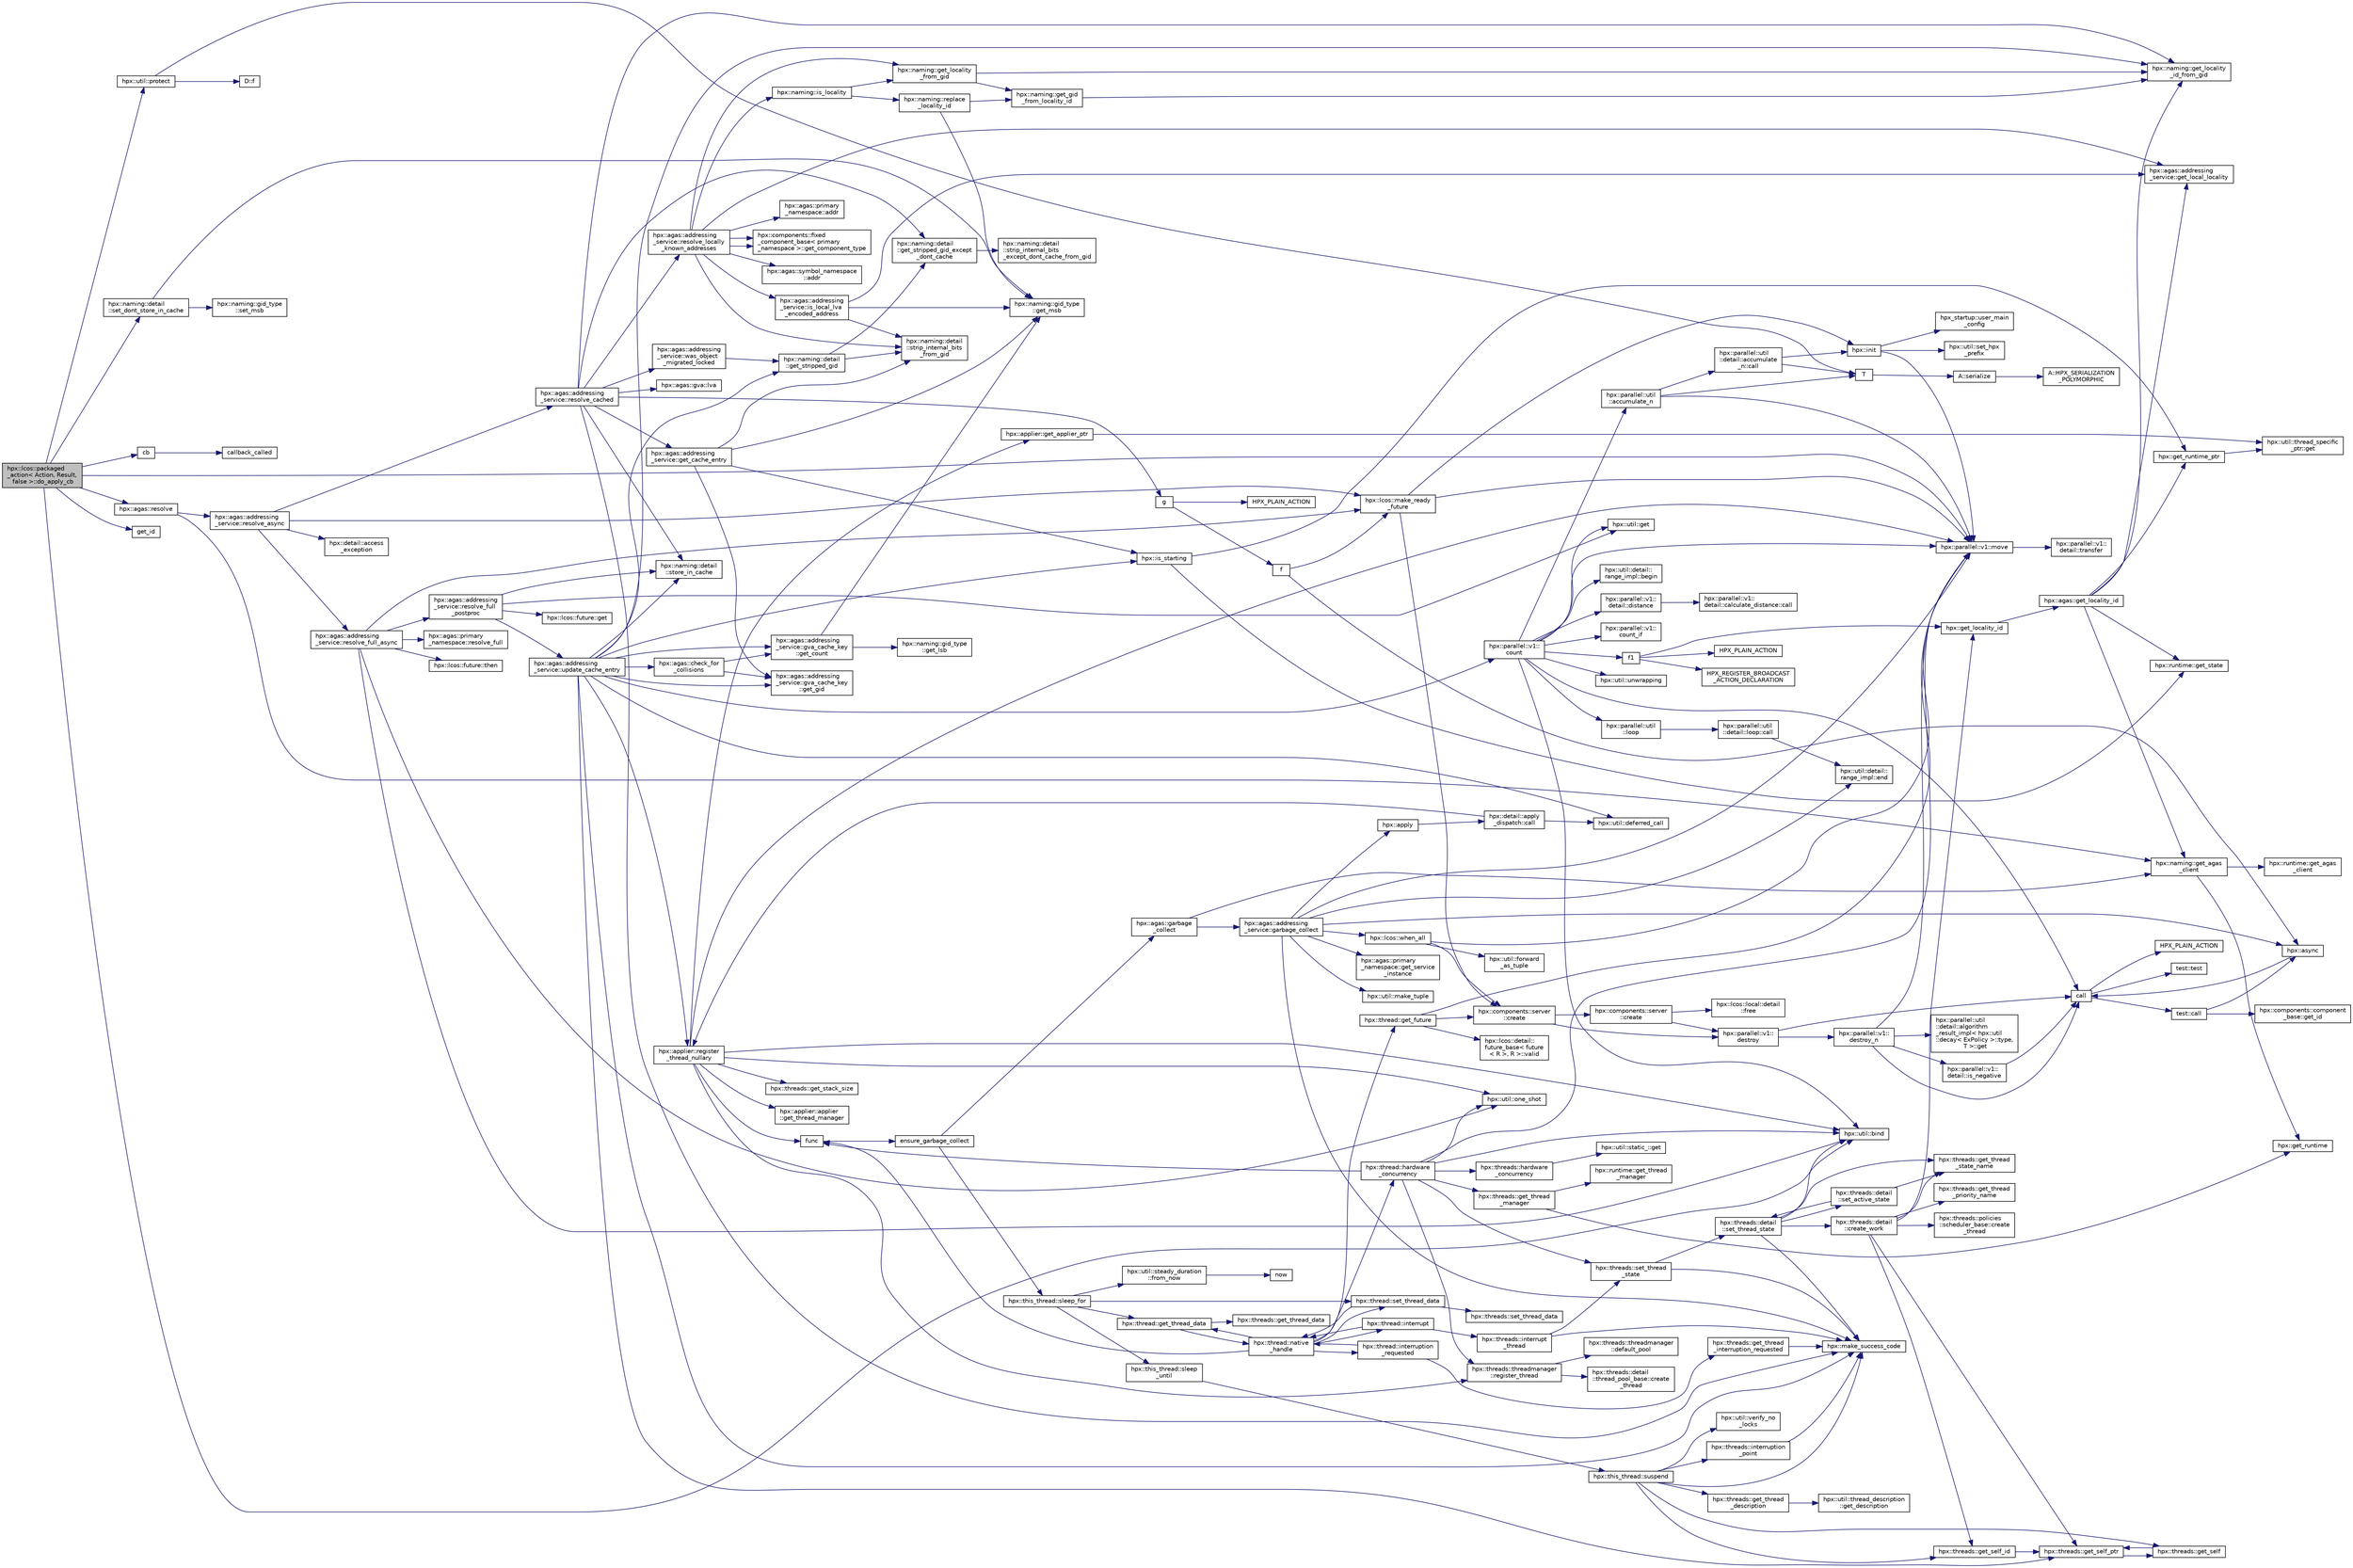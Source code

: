 digraph "hpx::lcos::packaged_action&lt; Action, Result, false &gt;::do_apply_cb"
{
  edge [fontname="Helvetica",fontsize="10",labelfontname="Helvetica",labelfontsize="10"];
  node [fontname="Helvetica",fontsize="10",shape=record];
  rankdir="LR";
  Node497 [label="hpx::lcos::packaged\l_action\< Action, Result,\l false \>::do_apply_cb",height=0.2,width=0.4,color="black", fillcolor="grey75", style="filled", fontcolor="black"];
  Node497 -> Node498 [color="midnightblue",fontsize="10",style="solid",fontname="Helvetica"];
  Node498 [label="hpx::util::bind",height=0.2,width=0.4,color="black", fillcolor="white", style="filled",URL="$df/dad/namespacehpx_1_1util.html#ad844caedf82a0173d6909d910c3e48c6"];
  Node497 -> Node499 [color="midnightblue",fontsize="10",style="solid",fontname="Helvetica"];
  Node499 [label="hpx::util::protect",height=0.2,width=0.4,color="black", fillcolor="white", style="filled",URL="$df/dad/namespacehpx_1_1util.html#a502a2d2a44301719a05aa742c0a092ce"];
  Node499 -> Node500 [color="midnightblue",fontsize="10",style="solid",fontname="Helvetica"];
  Node500 [label="D::f",height=0.2,width=0.4,color="black", fillcolor="white", style="filled",URL="$de/d8b/struct_d.html#af2beed3a7346d7d2cabef019e4937e87"];
  Node499 -> Node501 [color="midnightblue",fontsize="10",style="solid",fontname="Helvetica"];
  Node501 [label="T",height=0.2,width=0.4,color="black", fillcolor="white", style="filled",URL="$db/d33/polymorphic__semiintrusive__template_8cpp.html#ad187658f9cb91c1312b39ae7e896f1ea"];
  Node501 -> Node502 [color="midnightblue",fontsize="10",style="solid",fontname="Helvetica"];
  Node502 [label="A::serialize",height=0.2,width=0.4,color="black", fillcolor="white", style="filled",URL="$d7/da0/struct_a.html#a5f5c287cf471e274ed9dda0da1592212"];
  Node502 -> Node503 [color="midnightblue",fontsize="10",style="solid",fontname="Helvetica"];
  Node503 [label="A::HPX_SERIALIZATION\l_POLYMORPHIC",height=0.2,width=0.4,color="black", fillcolor="white", style="filled",URL="$d7/da0/struct_a.html#ada978cc156cebbafddb1f3aa4c01918c"];
  Node497 -> Node504 [color="midnightblue",fontsize="10",style="solid",fontname="Helvetica"];
  Node504 [label="cb",height=0.2,width=0.4,color="black", fillcolor="white", style="filled",URL="$d7/d7f/async__cb__colocated_8cpp.html#ae8e7b15d60cbf27f78a81c0b74124fab"];
  Node504 -> Node505 [color="midnightblue",fontsize="10",style="solid",fontname="Helvetica"];
  Node505 [label="callback_called",height=0.2,width=0.4,color="black", fillcolor="white", style="filled",URL="$d7/d7f/async__cb__colocated_8cpp.html#a52e3aad384eb40b3744f885060f82339"];
  Node497 -> Node506 [color="midnightblue",fontsize="10",style="solid",fontname="Helvetica"];
  Node506 [label="hpx::agas::resolve",height=0.2,width=0.4,color="black", fillcolor="white", style="filled",URL="$dc/d54/namespacehpx_1_1agas.html#aa3252ce39fbc229439bb0d85875b01fb"];
  Node506 -> Node507 [color="midnightblue",fontsize="10",style="solid",fontname="Helvetica"];
  Node507 [label="hpx::naming::get_agas\l_client",height=0.2,width=0.4,color="black", fillcolor="white", style="filled",URL="$d4/dc9/namespacehpx_1_1naming.html#a0408fffd5d34b620712a801b0ae3b032"];
  Node507 -> Node508 [color="midnightblue",fontsize="10",style="solid",fontname="Helvetica"];
  Node508 [label="hpx::get_runtime",height=0.2,width=0.4,color="black", fillcolor="white", style="filled",URL="$d8/d83/namespacehpx.html#aef902cc6c7dd3b9fbadf34d1e850a070"];
  Node507 -> Node509 [color="midnightblue",fontsize="10",style="solid",fontname="Helvetica"];
  Node509 [label="hpx::runtime::get_agas\l_client",height=0.2,width=0.4,color="black", fillcolor="white", style="filled",URL="$d0/d7b/classhpx_1_1runtime.html#aeb5dddd30d6b9861669af8ad44d1a96a"];
  Node506 -> Node510 [color="midnightblue",fontsize="10",style="solid",fontname="Helvetica"];
  Node510 [label="hpx::agas::addressing\l_service::resolve_async",height=0.2,width=0.4,color="black", fillcolor="white", style="filled",URL="$db/d58/structhpx_1_1agas_1_1addressing__service.html#a3344990e7d5c255f51bf89a8fb2828eb"];
  Node510 -> Node511 [color="midnightblue",fontsize="10",style="solid",fontname="Helvetica"];
  Node511 [label="hpx::lcos::make_ready\l_future",height=0.2,width=0.4,color="black", fillcolor="white", style="filled",URL="$d2/dc9/namespacehpx_1_1lcos.html#a42997564ddfde91d475b8a2cea8f53e4"];
  Node511 -> Node512 [color="midnightblue",fontsize="10",style="solid",fontname="Helvetica"];
  Node512 [label="hpx::init",height=0.2,width=0.4,color="black", fillcolor="white", style="filled",URL="$d8/d83/namespacehpx.html#a3c694ea960b47c56b33351ba16e3d76b",tooltip="Main entry point for launching the HPX runtime system. "];
  Node512 -> Node513 [color="midnightblue",fontsize="10",style="solid",fontname="Helvetica"];
  Node513 [label="hpx::util::set_hpx\l_prefix",height=0.2,width=0.4,color="black", fillcolor="white", style="filled",URL="$df/dad/namespacehpx_1_1util.html#ae40a23c1ba0a48d9304dcf717a95793e"];
  Node512 -> Node514 [color="midnightblue",fontsize="10",style="solid",fontname="Helvetica"];
  Node514 [label="hpx_startup::user_main\l_config",height=0.2,width=0.4,color="black", fillcolor="white", style="filled",URL="$d3/dd2/namespacehpx__startup.html#aaac571d88bd3912a4225a23eb3261637"];
  Node512 -> Node515 [color="midnightblue",fontsize="10",style="solid",fontname="Helvetica"];
  Node515 [label="hpx::parallel::v1::move",height=0.2,width=0.4,color="black", fillcolor="white", style="filled",URL="$db/db9/namespacehpx_1_1parallel_1_1v1.html#aa7c4ede081ce786c9d1eb1adff495cfc"];
  Node515 -> Node516 [color="midnightblue",fontsize="10",style="solid",fontname="Helvetica"];
  Node516 [label="hpx::parallel::v1::\ldetail::transfer",height=0.2,width=0.4,color="black", fillcolor="white", style="filled",URL="$d2/ddd/namespacehpx_1_1parallel_1_1v1_1_1detail.html#ab1b56a05e1885ca7cc7ffa1804dd2f3c"];
  Node511 -> Node517 [color="midnightblue",fontsize="10",style="solid",fontname="Helvetica"];
  Node517 [label="hpx::components::server\l::create",height=0.2,width=0.4,color="black", fillcolor="white", style="filled",URL="$d2/da2/namespacehpx_1_1components_1_1server.html#ac776c89f3d68ceb910e8cee9fa937ab4",tooltip="Create arrays of components using their default constructor. "];
  Node517 -> Node518 [color="midnightblue",fontsize="10",style="solid",fontname="Helvetica"];
  Node518 [label="hpx::components::server\l::create",height=0.2,width=0.4,color="black", fillcolor="white", style="filled",URL="$d2/da2/namespacehpx_1_1components_1_1server.html#a77d26de181c97b444565e230577981bd"];
  Node518 -> Node519 [color="midnightblue",fontsize="10",style="solid",fontname="Helvetica"];
  Node519 [label="hpx::lcos::local::detail\l::free",height=0.2,width=0.4,color="black", fillcolor="white", style="filled",URL="$d4/dcb/namespacehpx_1_1lcos_1_1local_1_1detail.html#a55a940f019734e9bb045dc123cd80e48"];
  Node518 -> Node520 [color="midnightblue",fontsize="10",style="solid",fontname="Helvetica"];
  Node520 [label="hpx::parallel::v1::\ldestroy",height=0.2,width=0.4,color="black", fillcolor="white", style="filled",URL="$db/db9/namespacehpx_1_1parallel_1_1v1.html#acf303558375048e8a7cc9a2c2e09477f"];
  Node520 -> Node521 [color="midnightblue",fontsize="10",style="solid",fontname="Helvetica"];
  Node521 [label="call",height=0.2,width=0.4,color="black", fillcolor="white", style="filled",URL="$d2/d67/promise__1620_8cpp.html#a58357f0b82bc761e1d0b9091ed563a70"];
  Node521 -> Node522 [color="midnightblue",fontsize="10",style="solid",fontname="Helvetica"];
  Node522 [label="test::test",height=0.2,width=0.4,color="black", fillcolor="white", style="filled",URL="$d8/d89/structtest.html#ab42d5ece712d716b04cb3f686f297a26"];
  Node521 -> Node523 [color="midnightblue",fontsize="10",style="solid",fontname="Helvetica"];
  Node523 [label="HPX_PLAIN_ACTION",height=0.2,width=0.4,color="black", fillcolor="white", style="filled",URL="$d2/d67/promise__1620_8cpp.html#ab96aab827a4b1fcaf66cfe0ba83fef23"];
  Node521 -> Node524 [color="midnightblue",fontsize="10",style="solid",fontname="Helvetica"];
  Node524 [label="test::call",height=0.2,width=0.4,color="black", fillcolor="white", style="filled",URL="$d8/d89/structtest.html#aeb29e7ed6518b9426ccf1344c52620ae"];
  Node524 -> Node525 [color="midnightblue",fontsize="10",style="solid",fontname="Helvetica"];
  Node525 [label="hpx::async",height=0.2,width=0.4,color="black", fillcolor="white", style="filled",URL="$d8/d83/namespacehpx.html#acb7d8e37b73b823956ce144f9a57eaa4"];
  Node525 -> Node521 [color="midnightblue",fontsize="10",style="solid",fontname="Helvetica"];
  Node524 -> Node526 [color="midnightblue",fontsize="10",style="solid",fontname="Helvetica"];
  Node526 [label="hpx::components::component\l_base::get_id",height=0.2,width=0.4,color="black", fillcolor="white", style="filled",URL="$d2/de6/classhpx_1_1components_1_1component__base.html#a4c8fd93514039bdf01c48d66d82b19cd"];
  Node520 -> Node527 [color="midnightblue",fontsize="10",style="solid",fontname="Helvetica"];
  Node527 [label="hpx::parallel::v1::\ldestroy_n",height=0.2,width=0.4,color="black", fillcolor="white", style="filled",URL="$db/db9/namespacehpx_1_1parallel_1_1v1.html#a71d0691132a300690163f5636bcd5bd3"];
  Node527 -> Node528 [color="midnightblue",fontsize="10",style="solid",fontname="Helvetica"];
  Node528 [label="hpx::parallel::v1::\ldetail::is_negative",height=0.2,width=0.4,color="black", fillcolor="white", style="filled",URL="$d2/ddd/namespacehpx_1_1parallel_1_1v1_1_1detail.html#adf2e40fc4b20ad0fd442ee3118a4d527"];
  Node528 -> Node521 [color="midnightblue",fontsize="10",style="solid",fontname="Helvetica"];
  Node527 -> Node529 [color="midnightblue",fontsize="10",style="solid",fontname="Helvetica"];
  Node529 [label="hpx::parallel::util\l::detail::algorithm\l_result_impl\< hpx::util\l::decay\< ExPolicy \>::type,\l T \>::get",height=0.2,width=0.4,color="black", fillcolor="white", style="filled",URL="$d2/d42/structhpx_1_1parallel_1_1util_1_1detail_1_1algorithm__result__impl.html#ab5b051e8ec74eff5e0e62fd63f5d377e"];
  Node527 -> Node515 [color="midnightblue",fontsize="10",style="solid",fontname="Helvetica"];
  Node527 -> Node521 [color="midnightblue",fontsize="10",style="solid",fontname="Helvetica"];
  Node517 -> Node520 [color="midnightblue",fontsize="10",style="solid",fontname="Helvetica"];
  Node511 -> Node515 [color="midnightblue",fontsize="10",style="solid",fontname="Helvetica"];
  Node510 -> Node530 [color="midnightblue",fontsize="10",style="solid",fontname="Helvetica"];
  Node530 [label="hpx::agas::addressing\l_service::resolve_cached",height=0.2,width=0.4,color="black", fillcolor="white", style="filled",URL="$db/d58/structhpx_1_1agas_1_1addressing__service.html#a187ac62b4a4b7c1b98b75979357f07a9"];
  Node530 -> Node531 [color="midnightblue",fontsize="10",style="solid",fontname="Helvetica"];
  Node531 [label="hpx::naming::detail\l::get_stripped_gid_except\l_dont_cache",height=0.2,width=0.4,color="black", fillcolor="white", style="filled",URL="$d5/d18/namespacehpx_1_1naming_1_1detail.html#a1ab848588112d0f7fac377a15692c9cc"];
  Node531 -> Node532 [color="midnightblue",fontsize="10",style="solid",fontname="Helvetica"];
  Node532 [label="hpx::naming::detail\l::strip_internal_bits\l_except_dont_cache_from_gid",height=0.2,width=0.4,color="black", fillcolor="white", style="filled",URL="$d5/d18/namespacehpx_1_1naming_1_1detail.html#aabeb51a92376c6bfb9cf31bf9ff0c4cc"];
  Node530 -> Node533 [color="midnightblue",fontsize="10",style="solid",fontname="Helvetica"];
  Node533 [label="hpx::agas::addressing\l_service::resolve_locally\l_known_addresses",height=0.2,width=0.4,color="black", fillcolor="white", style="filled",URL="$db/d58/structhpx_1_1agas_1_1addressing__service.html#afb44b2c86524b47d1431d9d66524075c"];
  Node533 -> Node534 [color="midnightblue",fontsize="10",style="solid",fontname="Helvetica"];
  Node534 [label="hpx::naming::detail\l::strip_internal_bits\l_from_gid",height=0.2,width=0.4,color="black", fillcolor="white", style="filled",URL="$d5/d18/namespacehpx_1_1naming_1_1detail.html#a95cca4d4bc82a9da3e804b225b03dfaf"];
  Node533 -> Node535 [color="midnightblue",fontsize="10",style="solid",fontname="Helvetica"];
  Node535 [label="hpx::agas::addressing\l_service::is_local_lva\l_encoded_address",height=0.2,width=0.4,color="black", fillcolor="white", style="filled",URL="$db/d58/structhpx_1_1agas_1_1addressing__service.html#af9469c8740aeb898ce6937e2d0e57095"];
  Node535 -> Node534 [color="midnightblue",fontsize="10",style="solid",fontname="Helvetica"];
  Node535 -> Node536 [color="midnightblue",fontsize="10",style="solid",fontname="Helvetica"];
  Node536 [label="hpx::agas::addressing\l_service::get_local_locality",height=0.2,width=0.4,color="black", fillcolor="white", style="filled",URL="$db/d58/structhpx_1_1agas_1_1addressing__service.html#ab52c19a37c2a7a006c6c15f90ad0539c"];
  Node535 -> Node537 [color="midnightblue",fontsize="10",style="solid",fontname="Helvetica"];
  Node537 [label="hpx::naming::gid_type\l::get_msb",height=0.2,width=0.4,color="black", fillcolor="white", style="filled",URL="$d3/d67/structhpx_1_1naming_1_1gid__type.html#a31d0fb49a563fb184fecaabdced4dcd9"];
  Node533 -> Node536 [color="midnightblue",fontsize="10",style="solid",fontname="Helvetica"];
  Node533 -> Node538 [color="midnightblue",fontsize="10",style="solid",fontname="Helvetica"];
  Node538 [label="hpx::naming::is_locality",height=0.2,width=0.4,color="black", fillcolor="white", style="filled",URL="$d4/dc9/namespacehpx_1_1naming.html#a960045d29982b0fda774809643cf2be8"];
  Node538 -> Node539 [color="midnightblue",fontsize="10",style="solid",fontname="Helvetica"];
  Node539 [label="hpx::naming::get_locality\l_from_gid",height=0.2,width=0.4,color="black", fillcolor="white", style="filled",URL="$d4/dc9/namespacehpx_1_1naming.html#a0b1c0ab6510a7a869fa4e3c7717748e5"];
  Node539 -> Node540 [color="midnightblue",fontsize="10",style="solid",fontname="Helvetica"];
  Node540 [label="hpx::naming::get_gid\l_from_locality_id",height=0.2,width=0.4,color="black", fillcolor="white", style="filled",URL="$d4/dc9/namespacehpx_1_1naming.html#ae50a3ecdb5854b6a25a556ebc9830541"];
  Node540 -> Node541 [color="midnightblue",fontsize="10",style="solid",fontname="Helvetica"];
  Node541 [label="hpx::naming::get_locality\l_id_from_gid",height=0.2,width=0.4,color="black", fillcolor="white", style="filled",URL="$d4/dc9/namespacehpx_1_1naming.html#a7fd43037784560bd04fda9b49e33529f"];
  Node539 -> Node541 [color="midnightblue",fontsize="10",style="solid",fontname="Helvetica"];
  Node538 -> Node542 [color="midnightblue",fontsize="10",style="solid",fontname="Helvetica"];
  Node542 [label="hpx::naming::replace\l_locality_id",height=0.2,width=0.4,color="black", fillcolor="white", style="filled",URL="$d4/dc9/namespacehpx_1_1naming.html#a27ed9275dccbd5fb677b350f040c21b4"];
  Node542 -> Node540 [color="midnightblue",fontsize="10",style="solid",fontname="Helvetica"];
  Node542 -> Node537 [color="midnightblue",fontsize="10",style="solid",fontname="Helvetica"];
  Node533 -> Node539 [color="midnightblue",fontsize="10",style="solid",fontname="Helvetica"];
  Node533 -> Node543 [color="midnightblue",fontsize="10",style="solid",fontname="Helvetica"];
  Node543 [label="hpx::agas::primary\l_namespace::addr",height=0.2,width=0.4,color="black", fillcolor="white", style="filled",URL="$d1/d43/structhpx_1_1agas_1_1primary__namespace.html#ab71d11675989acee54e82f6d1956a77c"];
  Node533 -> Node544 [color="midnightblue",fontsize="10",style="solid",fontname="Helvetica"];
  Node544 [label="hpx::components::fixed\l_component_base\< primary\l_namespace \>::get_component_type",height=0.2,width=0.4,color="black", fillcolor="white", style="filled",URL="$df/dfd/classhpx_1_1components_1_1fixed__component__base.html#aa87dbc5aad4f2ee3f9b8f62c6981a8c2"];
  Node533 -> Node545 [color="midnightblue",fontsize="10",style="solid",fontname="Helvetica"];
  Node545 [label="hpx::agas::symbol_namespace\l::addr",height=0.2,width=0.4,color="black", fillcolor="white", style="filled",URL="$dd/d5e/structhpx_1_1agas_1_1symbol__namespace.html#a2527957c5b5ce9c4842294c8a95d00b4"];
  Node533 -> Node544 [color="midnightblue",fontsize="10",style="solid",fontname="Helvetica"];
  Node530 -> Node546 [color="midnightblue",fontsize="10",style="solid",fontname="Helvetica"];
  Node546 [label="hpx::make_success_code",height=0.2,width=0.4,color="black", fillcolor="white", style="filled",URL="$d8/d83/namespacehpx.html#a0e8512a8f49e2a6c8185061181419d8f",tooltip="Returns error_code(hpx::success, \"success\", mode). "];
  Node530 -> Node547 [color="midnightblue",fontsize="10",style="solid",fontname="Helvetica"];
  Node547 [label="hpx::naming::detail\l::store_in_cache",height=0.2,width=0.4,color="black", fillcolor="white", style="filled",URL="$d5/d18/namespacehpx_1_1naming_1_1detail.html#a58e1ddcbd72ed4042377e11f32abf3fa"];
  Node530 -> Node541 [color="midnightblue",fontsize="10",style="solid",fontname="Helvetica"];
  Node530 -> Node548 [color="midnightblue",fontsize="10",style="solid",fontname="Helvetica"];
  Node548 [label="hpx::agas::addressing\l_service::was_object\l_migrated_locked",height=0.2,width=0.4,color="black", fillcolor="white", style="filled",URL="$db/d58/structhpx_1_1agas_1_1addressing__service.html#aade8c179c3866b1212fe6439b586ace1",tooltip="Maintain list of migrated objects. "];
  Node548 -> Node549 [color="midnightblue",fontsize="10",style="solid",fontname="Helvetica"];
  Node549 [label="hpx::naming::detail\l::get_stripped_gid",height=0.2,width=0.4,color="black", fillcolor="white", style="filled",URL="$d5/d18/namespacehpx_1_1naming_1_1detail.html#ad3a849cb7ebd5dccf9aefadccc21dd89"];
  Node549 -> Node534 [color="midnightblue",fontsize="10",style="solid",fontname="Helvetica"];
  Node549 -> Node531 [color="midnightblue",fontsize="10",style="solid",fontname="Helvetica"];
  Node530 -> Node550 [color="midnightblue",fontsize="10",style="solid",fontname="Helvetica"];
  Node550 [label="g",height=0.2,width=0.4,color="black", fillcolor="white", style="filled",URL="$da/d17/cxx11__noexcept_8cpp.html#a96f5ebe659f57f5faa7343c54f8ea39a"];
  Node550 -> Node551 [color="midnightblue",fontsize="10",style="solid",fontname="Helvetica"];
  Node551 [label="f",height=0.2,width=0.4,color="black", fillcolor="white", style="filled",URL="$d4/d13/async__unwrap__1037_8cpp.html#a02a6b0b4f77af9f69a841dc8262b0cd0"];
  Node551 -> Node525 [color="midnightblue",fontsize="10",style="solid",fontname="Helvetica"];
  Node551 -> Node511 [color="midnightblue",fontsize="10",style="solid",fontname="Helvetica"];
  Node550 -> Node552 [color="midnightblue",fontsize="10",style="solid",fontname="Helvetica"];
  Node552 [label="HPX_PLAIN_ACTION",height=0.2,width=0.4,color="black", fillcolor="white", style="filled",URL="$d4/d13/async__unwrap__1037_8cpp.html#ab5991a65409f0229f564e4935bd7b979"];
  Node530 -> Node553 [color="midnightblue",fontsize="10",style="solid",fontname="Helvetica"];
  Node553 [label="hpx::agas::addressing\l_service::get_cache_entry",height=0.2,width=0.4,color="black", fillcolor="white", style="filled",URL="$db/d58/structhpx_1_1agas_1_1addressing__service.html#aa49e358ece0734e36829a90603b51c63"];
  Node553 -> Node554 [color="midnightblue",fontsize="10",style="solid",fontname="Helvetica"];
  Node554 [label="hpx::is_starting",height=0.2,width=0.4,color="black", fillcolor="white", style="filled",URL="$d8/d83/namespacehpx.html#ab3ff61647293cfe9b7c3060fee8445a5",tooltip="Test whether the runtime system is currently being started. "];
  Node554 -> Node555 [color="midnightblue",fontsize="10",style="solid",fontname="Helvetica"];
  Node555 [label="hpx::get_runtime_ptr",height=0.2,width=0.4,color="black", fillcolor="white", style="filled",URL="$d8/d83/namespacehpx.html#af29daf2bb3e01b4d6495a1742b6cce64"];
  Node555 -> Node556 [color="midnightblue",fontsize="10",style="solid",fontname="Helvetica"];
  Node556 [label="hpx::util::thread_specific\l_ptr::get",height=0.2,width=0.4,color="black", fillcolor="white", style="filled",URL="$d4/d4c/structhpx_1_1util_1_1thread__specific__ptr.html#a3b27d8520710478aa41d1f74206bdba9"];
  Node554 -> Node557 [color="midnightblue",fontsize="10",style="solid",fontname="Helvetica"];
  Node557 [label="hpx::runtime::get_state",height=0.2,width=0.4,color="black", fillcolor="white", style="filled",URL="$d0/d7b/classhpx_1_1runtime.html#ab405f80e060dac95d624520f38b0524c"];
  Node553 -> Node534 [color="midnightblue",fontsize="10",style="solid",fontname="Helvetica"];
  Node553 -> Node537 [color="midnightblue",fontsize="10",style="solid",fontname="Helvetica"];
  Node553 -> Node558 [color="midnightblue",fontsize="10",style="solid",fontname="Helvetica"];
  Node558 [label="hpx::agas::addressing\l_service::gva_cache_key\l::get_gid",height=0.2,width=0.4,color="black", fillcolor="white", style="filled",URL="$d0/d9c/structhpx_1_1agas_1_1addressing__service_1_1gva__cache__key.html#a708ed959cf225ceef95f3328a99e29ff"];
  Node530 -> Node559 [color="midnightblue",fontsize="10",style="solid",fontname="Helvetica"];
  Node559 [label="hpx::agas::gva::lva",height=0.2,width=0.4,color="black", fillcolor="white", style="filled",URL="$dc/d8a/structhpx_1_1agas_1_1gva.html#aea2401483cd9320a0a8ca504e79e076b"];
  Node510 -> Node560 [color="midnightblue",fontsize="10",style="solid",fontname="Helvetica"];
  Node560 [label="hpx::detail::access\l_exception",height=0.2,width=0.4,color="black", fillcolor="white", style="filled",URL="$d5/dbe/namespacehpx_1_1detail.html#ad5b3b2c9c75cdd2d75f4473c03230643"];
  Node510 -> Node561 [color="midnightblue",fontsize="10",style="solid",fontname="Helvetica"];
  Node561 [label="hpx::agas::addressing\l_service::resolve_full_async",height=0.2,width=0.4,color="black", fillcolor="white", style="filled",URL="$db/d58/structhpx_1_1agas_1_1addressing__service.html#af678e6288e0f302b9c96b813a8e660ef"];
  Node561 -> Node511 [color="midnightblue",fontsize="10",style="solid",fontname="Helvetica"];
  Node561 -> Node562 [color="midnightblue",fontsize="10",style="solid",fontname="Helvetica"];
  Node562 [label="hpx::agas::primary\l_namespace::resolve_full",height=0.2,width=0.4,color="black", fillcolor="white", style="filled",URL="$d1/d43/structhpx_1_1agas_1_1primary__namespace.html#ae7bd476e130fc743397d0d18bb161f74"];
  Node561 -> Node563 [color="midnightblue",fontsize="10",style="solid",fontname="Helvetica"];
  Node563 [label="hpx::lcos::future::then",height=0.2,width=0.4,color="black", fillcolor="white", style="filled",URL="$d0/d33/classhpx_1_1lcos_1_1future.html#a17045dee172c36e208b2cbd400fa8797"];
  Node561 -> Node498 [color="midnightblue",fontsize="10",style="solid",fontname="Helvetica"];
  Node561 -> Node564 [color="midnightblue",fontsize="10",style="solid",fontname="Helvetica"];
  Node564 [label="hpx::util::one_shot",height=0.2,width=0.4,color="black", fillcolor="white", style="filled",URL="$df/dad/namespacehpx_1_1util.html#a273e61be42a72415291e0ec0a4f28c7a"];
  Node561 -> Node565 [color="midnightblue",fontsize="10",style="solid",fontname="Helvetica"];
  Node565 [label="hpx::agas::addressing\l_service::resolve_full\l_postproc",height=0.2,width=0.4,color="black", fillcolor="white", style="filled",URL="$db/d58/structhpx_1_1agas_1_1addressing__service.html#a9adf9683a9e200a15224e7c04f8d6339"];
  Node565 -> Node566 [color="midnightblue",fontsize="10",style="solid",fontname="Helvetica"];
  Node566 [label="hpx::util::get",height=0.2,width=0.4,color="black", fillcolor="white", style="filled",URL="$df/dad/namespacehpx_1_1util.html#a5cbd3c41f03f4d4acaedaa4777e3cc02"];
  Node565 -> Node567 [color="midnightblue",fontsize="10",style="solid",fontname="Helvetica"];
  Node567 [label="hpx::lcos::future::get",height=0.2,width=0.4,color="black", fillcolor="white", style="filled",URL="$d0/d33/classhpx_1_1lcos_1_1future.html#a8c28269486d5620ac48af349f17bb41c"];
  Node565 -> Node547 [color="midnightblue",fontsize="10",style="solid",fontname="Helvetica"];
  Node565 -> Node568 [color="midnightblue",fontsize="10",style="solid",fontname="Helvetica"];
  Node568 [label="hpx::agas::addressing\l_service::update_cache_entry",height=0.2,width=0.4,color="black", fillcolor="white", style="filled",URL="$db/d58/structhpx_1_1agas_1_1addressing__service.html#ab49f7530592fc5c804c94720b8ffd61d"];
  Node568 -> Node546 [color="midnightblue",fontsize="10",style="solid",fontname="Helvetica"];
  Node568 -> Node547 [color="midnightblue",fontsize="10",style="solid",fontname="Helvetica"];
  Node568 -> Node549 [color="midnightblue",fontsize="10",style="solid",fontname="Helvetica"];
  Node568 -> Node541 [color="midnightblue",fontsize="10",style="solid",fontname="Helvetica"];
  Node568 -> Node569 [color="midnightblue",fontsize="10",style="solid",fontname="Helvetica"];
  Node569 [label="hpx::threads::get_self_ptr",height=0.2,width=0.4,color="black", fillcolor="white", style="filled",URL="$d7/d28/namespacehpx_1_1threads.html#a22877ae347ad884cde3a51397dad6c53"];
  Node569 -> Node570 [color="midnightblue",fontsize="10",style="solid",fontname="Helvetica"];
  Node570 [label="hpx::threads::get_self",height=0.2,width=0.4,color="black", fillcolor="white", style="filled",URL="$d7/d28/namespacehpx_1_1threads.html#a07daf4d6d29233f20d66d41ab7b5b8e8"];
  Node570 -> Node569 [color="midnightblue",fontsize="10",style="solid",fontname="Helvetica"];
  Node568 -> Node554 [color="midnightblue",fontsize="10",style="solid",fontname="Helvetica"];
  Node568 -> Node571 [color="midnightblue",fontsize="10",style="solid",fontname="Helvetica"];
  Node571 [label="hpx::applier::register\l_thread_nullary",height=0.2,width=0.4,color="black", fillcolor="white", style="filled",URL="$d8/dcb/namespacehpx_1_1applier.html#a401cd1145927e58d74d1eb52aaccd936"];
  Node571 -> Node572 [color="midnightblue",fontsize="10",style="solid",fontname="Helvetica"];
  Node572 [label="hpx::applier::get_applier_ptr",height=0.2,width=0.4,color="black", fillcolor="white", style="filled",URL="$d8/dcb/namespacehpx_1_1applier.html#a617483cf2b77ad3a0aa428ade7b35299"];
  Node572 -> Node556 [color="midnightblue",fontsize="10",style="solid",fontname="Helvetica"];
  Node571 -> Node573 [color="midnightblue",fontsize="10",style="solid",fontname="Helvetica"];
  Node573 [label="func",height=0.2,width=0.4,color="black", fillcolor="white", style="filled",URL="$d8/dfd/id__type__ref__counting__1032_8cpp.html#ab811b86ea5107ffb3351fcaa29d2c652"];
  Node573 -> Node574 [color="midnightblue",fontsize="10",style="solid",fontname="Helvetica"];
  Node574 [label="ensure_garbage_collect",height=0.2,width=0.4,color="black", fillcolor="white", style="filled",URL="$d8/dfd/id__type__ref__counting__1032_8cpp.html#a5264b94bf7c262ac0e521fb290d476d5"];
  Node574 -> Node575 [color="midnightblue",fontsize="10",style="solid",fontname="Helvetica"];
  Node575 [label="hpx::this_thread::sleep_for",height=0.2,width=0.4,color="black", fillcolor="white", style="filled",URL="$d9/d52/namespacehpx_1_1this__thread.html#afc042a5a5fa52eef2d1d177a343435cf"];
  Node575 -> Node576 [color="midnightblue",fontsize="10",style="solid",fontname="Helvetica"];
  Node576 [label="hpx::this_thread::sleep\l_until",height=0.2,width=0.4,color="black", fillcolor="white", style="filled",URL="$d9/d52/namespacehpx_1_1this__thread.html#ae12a853980115b23ff0ab8ca06622658"];
  Node576 -> Node577 [color="midnightblue",fontsize="10",style="solid",fontname="Helvetica"];
  Node577 [label="hpx::this_thread::suspend",height=0.2,width=0.4,color="black", fillcolor="white", style="filled",URL="$d9/d52/namespacehpx_1_1this__thread.html#aca220026fb3014c0881d129fe31c0073"];
  Node577 -> Node570 [color="midnightblue",fontsize="10",style="solid",fontname="Helvetica"];
  Node577 -> Node578 [color="midnightblue",fontsize="10",style="solid",fontname="Helvetica"];
  Node578 [label="hpx::threads::get_self_id",height=0.2,width=0.4,color="black", fillcolor="white", style="filled",URL="$d7/d28/namespacehpx_1_1threads.html#afafe0f900b9fac3d4ed3c747625c1cfe"];
  Node578 -> Node569 [color="midnightblue",fontsize="10",style="solid",fontname="Helvetica"];
  Node577 -> Node579 [color="midnightblue",fontsize="10",style="solid",fontname="Helvetica"];
  Node579 [label="hpx::threads::interruption\l_point",height=0.2,width=0.4,color="black", fillcolor="white", style="filled",URL="$d7/d28/namespacehpx_1_1threads.html#ada6ec56a12b050707311d8c628089059"];
  Node579 -> Node546 [color="midnightblue",fontsize="10",style="solid",fontname="Helvetica"];
  Node577 -> Node580 [color="midnightblue",fontsize="10",style="solid",fontname="Helvetica"];
  Node580 [label="hpx::util::verify_no\l_locks",height=0.2,width=0.4,color="black", fillcolor="white", style="filled",URL="$df/dad/namespacehpx_1_1util.html#ae0e1837ee6f09b79b26c2e788d2e9fc9"];
  Node577 -> Node581 [color="midnightblue",fontsize="10",style="solid",fontname="Helvetica"];
  Node581 [label="hpx::threads::get_thread\l_description",height=0.2,width=0.4,color="black", fillcolor="white", style="filled",URL="$d7/d28/namespacehpx_1_1threads.html#a42fc18a7a680f4e8bc633a4b4c956701"];
  Node581 -> Node582 [color="midnightblue",fontsize="10",style="solid",fontname="Helvetica"];
  Node582 [label="hpx::util::thread_description\l::get_description",height=0.2,width=0.4,color="black", fillcolor="white", style="filled",URL="$df/d9e/structhpx_1_1util_1_1thread__description.html#a8c834e14eca6eb228188022577f9f952"];
  Node577 -> Node546 [color="midnightblue",fontsize="10",style="solid",fontname="Helvetica"];
  Node575 -> Node583 [color="midnightblue",fontsize="10",style="solid",fontname="Helvetica"];
  Node583 [label="hpx::util::steady_duration\l::from_now",height=0.2,width=0.4,color="black", fillcolor="white", style="filled",URL="$d9/d4f/classhpx_1_1util_1_1steady__duration.html#a0132206d767cd0f7395507b40111a153"];
  Node583 -> Node584 [color="midnightblue",fontsize="10",style="solid",fontname="Helvetica"];
  Node584 [label="now",height=0.2,width=0.4,color="black", fillcolor="white", style="filled",URL="$de/db3/1d__stencil__1__omp_8cpp.html#a89e9667753dccfac455bd37a7a3a7b16"];
  Node575 -> Node585 [color="midnightblue",fontsize="10",style="solid",fontname="Helvetica"];
  Node585 [label="hpx::thread::get_thread_data",height=0.2,width=0.4,color="black", fillcolor="white", style="filled",URL="$de/d9b/classhpx_1_1thread.html#a4535ef82cec3b953d2c941d20e3e3904"];
  Node585 -> Node586 [color="midnightblue",fontsize="10",style="solid",fontname="Helvetica"];
  Node586 [label="hpx::threads::get_thread_data",height=0.2,width=0.4,color="black", fillcolor="white", style="filled",URL="$d7/d28/namespacehpx_1_1threads.html#a8737931ff6303807225f735b2b384ae4"];
  Node585 -> Node587 [color="midnightblue",fontsize="10",style="solid",fontname="Helvetica"];
  Node587 [label="hpx::thread::native\l_handle",height=0.2,width=0.4,color="black", fillcolor="white", style="filled",URL="$de/d9b/classhpx_1_1thread.html#acf48190d264ab64c1c4ec99d0b421b5a"];
  Node587 -> Node588 [color="midnightblue",fontsize="10",style="solid",fontname="Helvetica"];
  Node588 [label="hpx::thread::hardware\l_concurrency",height=0.2,width=0.4,color="black", fillcolor="white", style="filled",URL="$de/d9b/classhpx_1_1thread.html#a8e4fff210e02485ba493bc3a2a956c03"];
  Node588 -> Node589 [color="midnightblue",fontsize="10",style="solid",fontname="Helvetica"];
  Node589 [label="hpx::threads::hardware\l_concurrency",height=0.2,width=0.4,color="black", fillcolor="white", style="filled",URL="$d7/d28/namespacehpx_1_1threads.html#aa8752a235478d2ad7b5ac467b63ab527"];
  Node589 -> Node590 [color="midnightblue",fontsize="10",style="solid",fontname="Helvetica"];
  Node590 [label="hpx::util::static_::get",height=0.2,width=0.4,color="black", fillcolor="white", style="filled",URL="$d3/dbb/structhpx_1_1util_1_1static__.html#a2967c633948a3bf17a3b5405ef5a8318"];
  Node588 -> Node573 [color="midnightblue",fontsize="10",style="solid",fontname="Helvetica"];
  Node588 -> Node498 [color="midnightblue",fontsize="10",style="solid",fontname="Helvetica"];
  Node588 -> Node564 [color="midnightblue",fontsize="10",style="solid",fontname="Helvetica"];
  Node588 -> Node515 [color="midnightblue",fontsize="10",style="solid",fontname="Helvetica"];
  Node588 -> Node591 [color="midnightblue",fontsize="10",style="solid",fontname="Helvetica"];
  Node591 [label="hpx::threads::get_thread\l_manager",height=0.2,width=0.4,color="black", fillcolor="white", style="filled",URL="$d7/d28/namespacehpx_1_1threads.html#a076973c3a53beadde7d967e22c4f6cce"];
  Node591 -> Node508 [color="midnightblue",fontsize="10",style="solid",fontname="Helvetica"];
  Node591 -> Node592 [color="midnightblue",fontsize="10",style="solid",fontname="Helvetica"];
  Node592 [label="hpx::runtime::get_thread\l_manager",height=0.2,width=0.4,color="black", fillcolor="white", style="filled",URL="$d0/d7b/classhpx_1_1runtime.html#a865b12d57fcd44a8d3dda3e35414f563"];
  Node588 -> Node593 [color="midnightblue",fontsize="10",style="solid",fontname="Helvetica"];
  Node593 [label="hpx::threads::threadmanager\l::register_thread",height=0.2,width=0.4,color="black", fillcolor="white", style="filled",URL="$d5/daa/classhpx_1_1threads_1_1threadmanager.html#a7f79c7578e08a60ca45eb276ce8133d8"];
  Node593 -> Node594 [color="midnightblue",fontsize="10",style="solid",fontname="Helvetica"];
  Node594 [label="hpx::threads::threadmanager\l::default_pool",height=0.2,width=0.4,color="black", fillcolor="white", style="filled",URL="$d5/daa/classhpx_1_1threads_1_1threadmanager.html#a851f067d03b5dd1c5e6a9a6a841e05df"];
  Node593 -> Node595 [color="midnightblue",fontsize="10",style="solid",fontname="Helvetica"];
  Node595 [label="hpx::threads::detail\l::thread_pool_base::create\l_thread",height=0.2,width=0.4,color="black", fillcolor="white", style="filled",URL="$de/dae/classhpx_1_1threads_1_1detail_1_1thread__pool__base.html#ad35d3779eef6f4528e62a26d71b34b34"];
  Node588 -> Node596 [color="midnightblue",fontsize="10",style="solid",fontname="Helvetica"];
  Node596 [label="hpx::threads::set_thread\l_state",height=0.2,width=0.4,color="black", fillcolor="white", style="filled",URL="$d7/d28/namespacehpx_1_1threads.html#ac0690ad16ad778bcc79dcd727cc33025",tooltip="Set the thread state of the thread referenced by the thread_id id. "];
  Node596 -> Node546 [color="midnightblue",fontsize="10",style="solid",fontname="Helvetica"];
  Node596 -> Node597 [color="midnightblue",fontsize="10",style="solid",fontname="Helvetica"];
  Node597 [label="hpx::threads::detail\l::set_thread_state",height=0.2,width=0.4,color="black", fillcolor="white", style="filled",URL="$d2/dd1/namespacehpx_1_1threads_1_1detail.html#af85ddc854c4a149bf1738eb1b111b9ab"];
  Node597 -> Node598 [color="midnightblue",fontsize="10",style="solid",fontname="Helvetica"];
  Node598 [label="hpx::threads::get_thread\l_state_name",height=0.2,width=0.4,color="black", fillcolor="white", style="filled",URL="$d7/d28/namespacehpx_1_1threads.html#a26f91ea8d2195f165c033241c5cd11db"];
  Node597 -> Node546 [color="midnightblue",fontsize="10",style="solid",fontname="Helvetica"];
  Node597 -> Node498 [color="midnightblue",fontsize="10",style="solid",fontname="Helvetica"];
  Node597 -> Node599 [color="midnightblue",fontsize="10",style="solid",fontname="Helvetica"];
  Node599 [label="hpx::threads::detail\l::set_active_state",height=0.2,width=0.4,color="black", fillcolor="white", style="filled",URL="$d2/dd1/namespacehpx_1_1threads_1_1detail.html#a45884a5bf04ad66a4f259231a3947e76"];
  Node599 -> Node598 [color="midnightblue",fontsize="10",style="solid",fontname="Helvetica"];
  Node599 -> Node597 [color="midnightblue",fontsize="10",style="solid",fontname="Helvetica"];
  Node597 -> Node600 [color="midnightblue",fontsize="10",style="solid",fontname="Helvetica"];
  Node600 [label="hpx::threads::detail\l::create_work",height=0.2,width=0.4,color="black", fillcolor="white", style="filled",URL="$d2/dd1/namespacehpx_1_1threads_1_1detail.html#ae22384a3c1b1a1940032fad068fb54b1"];
  Node600 -> Node598 [color="midnightblue",fontsize="10",style="solid",fontname="Helvetica"];
  Node600 -> Node601 [color="midnightblue",fontsize="10",style="solid",fontname="Helvetica"];
  Node601 [label="hpx::threads::get_thread\l_priority_name",height=0.2,width=0.4,color="black", fillcolor="white", style="filled",URL="$d7/d28/namespacehpx_1_1threads.html#a9c6b2fec0c1cf5b06ff83ce756ca6d42"];
  Node600 -> Node569 [color="midnightblue",fontsize="10",style="solid",fontname="Helvetica"];
  Node600 -> Node578 [color="midnightblue",fontsize="10",style="solid",fontname="Helvetica"];
  Node600 -> Node602 [color="midnightblue",fontsize="10",style="solid",fontname="Helvetica"];
  Node602 [label="hpx::get_locality_id",height=0.2,width=0.4,color="black", fillcolor="white", style="filled",URL="$d8/d83/namespacehpx.html#a158d7c54a657bb364c1704033010697b",tooltip="Return the number of the locality this function is being called from. "];
  Node602 -> Node603 [color="midnightblue",fontsize="10",style="solid",fontname="Helvetica"];
  Node603 [label="hpx::agas::get_locality_id",height=0.2,width=0.4,color="black", fillcolor="white", style="filled",URL="$dc/d54/namespacehpx_1_1agas.html#a491cc2ddecdf0f1a9129900caa6a4d3e"];
  Node603 -> Node555 [color="midnightblue",fontsize="10",style="solid",fontname="Helvetica"];
  Node603 -> Node557 [color="midnightblue",fontsize="10",style="solid",fontname="Helvetica"];
  Node603 -> Node507 [color="midnightblue",fontsize="10",style="solid",fontname="Helvetica"];
  Node603 -> Node536 [color="midnightblue",fontsize="10",style="solid",fontname="Helvetica"];
  Node603 -> Node541 [color="midnightblue",fontsize="10",style="solid",fontname="Helvetica"];
  Node600 -> Node604 [color="midnightblue",fontsize="10",style="solid",fontname="Helvetica"];
  Node604 [label="hpx::threads::policies\l::scheduler_base::create\l_thread",height=0.2,width=0.4,color="black", fillcolor="white", style="filled",URL="$dd/d7e/structhpx_1_1threads_1_1policies_1_1scheduler__base.html#ad3b05cd7f363cc8e8410ce368c3794e0"];
  Node587 -> Node605 [color="midnightblue",fontsize="10",style="solid",fontname="Helvetica"];
  Node605 [label="hpx::thread::interrupt",height=0.2,width=0.4,color="black", fillcolor="white", style="filled",URL="$de/d9b/classhpx_1_1thread.html#ac34d0d033aa743c476a79dbc2e1a8a39"];
  Node605 -> Node606 [color="midnightblue",fontsize="10",style="solid",fontname="Helvetica"];
  Node606 [label="hpx::threads::interrupt\l_thread",height=0.2,width=0.4,color="black", fillcolor="white", style="filled",URL="$d7/d28/namespacehpx_1_1threads.html#a6bdda1a2aab61b9b13d274b5155d7e73"];
  Node606 -> Node546 [color="midnightblue",fontsize="10",style="solid",fontname="Helvetica"];
  Node606 -> Node596 [color="midnightblue",fontsize="10",style="solid",fontname="Helvetica"];
  Node605 -> Node587 [color="midnightblue",fontsize="10",style="solid",fontname="Helvetica"];
  Node587 -> Node607 [color="midnightblue",fontsize="10",style="solid",fontname="Helvetica"];
  Node607 [label="hpx::thread::interruption\l_requested",height=0.2,width=0.4,color="black", fillcolor="white", style="filled",URL="$de/d9b/classhpx_1_1thread.html#a33276bb4c20bbb0b1978944e18ef71b8"];
  Node607 -> Node608 [color="midnightblue",fontsize="10",style="solid",fontname="Helvetica"];
  Node608 [label="hpx::threads::get_thread\l_interruption_requested",height=0.2,width=0.4,color="black", fillcolor="white", style="filled",URL="$d7/d28/namespacehpx_1_1threads.html#ae64a7fdb8b5c8bac7be0c8282672a03b"];
  Node608 -> Node546 [color="midnightblue",fontsize="10",style="solid",fontname="Helvetica"];
  Node607 -> Node587 [color="midnightblue",fontsize="10",style="solid",fontname="Helvetica"];
  Node587 -> Node609 [color="midnightblue",fontsize="10",style="solid",fontname="Helvetica"];
  Node609 [label="hpx::thread::get_future",height=0.2,width=0.4,color="black", fillcolor="white", style="filled",URL="$de/d9b/classhpx_1_1thread.html#a87fdb0d8da826366fc190ed224900a64"];
  Node609 -> Node610 [color="midnightblue",fontsize="10",style="solid",fontname="Helvetica"];
  Node610 [label="hpx::lcos::detail::\lfuture_base\< future\l\< R \>, R \>::valid",height=0.2,width=0.4,color="black", fillcolor="white", style="filled",URL="$d5/dd7/classhpx_1_1lcos_1_1detail_1_1future__base.html#aaf7beb7374815614363033bd96573e75"];
  Node609 -> Node517 [color="midnightblue",fontsize="10",style="solid",fontname="Helvetica"];
  Node609 -> Node515 [color="midnightblue",fontsize="10",style="solid",fontname="Helvetica"];
  Node587 -> Node585 [color="midnightblue",fontsize="10",style="solid",fontname="Helvetica"];
  Node587 -> Node611 [color="midnightblue",fontsize="10",style="solid",fontname="Helvetica"];
  Node611 [label="hpx::thread::set_thread_data",height=0.2,width=0.4,color="black", fillcolor="white", style="filled",URL="$de/d9b/classhpx_1_1thread.html#a7317a3cf5251f3b33c990449570d4cea"];
  Node611 -> Node612 [color="midnightblue",fontsize="10",style="solid",fontname="Helvetica"];
  Node612 [label="hpx::threads::set_thread_data",height=0.2,width=0.4,color="black", fillcolor="white", style="filled",URL="$d7/d28/namespacehpx_1_1threads.html#a00a625acc149fce3ae38e4340454acf7"];
  Node611 -> Node587 [color="midnightblue",fontsize="10",style="solid",fontname="Helvetica"];
  Node587 -> Node573 [color="midnightblue",fontsize="10",style="solid",fontname="Helvetica"];
  Node575 -> Node611 [color="midnightblue",fontsize="10",style="solid",fontname="Helvetica"];
  Node574 -> Node613 [color="midnightblue",fontsize="10",style="solid",fontname="Helvetica"];
  Node613 [label="hpx::agas::garbage\l_collect",height=0.2,width=0.4,color="black", fillcolor="white", style="filled",URL="$dc/d54/namespacehpx_1_1agas.html#a951337adc4f9bd6df00a50737468e911"];
  Node613 -> Node507 [color="midnightblue",fontsize="10",style="solid",fontname="Helvetica"];
  Node613 -> Node614 [color="midnightblue",fontsize="10",style="solid",fontname="Helvetica"];
  Node614 [label="hpx::agas::addressing\l_service::garbage_collect",height=0.2,width=0.4,color="black", fillcolor="white", style="filled",URL="$db/d58/structhpx_1_1agas_1_1addressing__service.html#a87dcae0eacf6e62d5103ebf516d86f63"];
  Node614 -> Node546 [color="midnightblue",fontsize="10",style="solid",fontname="Helvetica"];
  Node614 -> Node615 [color="midnightblue",fontsize="10",style="solid",fontname="Helvetica"];
  Node615 [label="hpx::agas::primary\l_namespace::get_service\l_instance",height=0.2,width=0.4,color="black", fillcolor="white", style="filled",URL="$d1/d43/structhpx_1_1agas_1_1primary__namespace.html#a7630ff0f30ff8c23b13b4672c5350e2e"];
  Node614 -> Node616 [color="midnightblue",fontsize="10",style="solid",fontname="Helvetica"];
  Node616 [label="hpx::util::make_tuple",height=0.2,width=0.4,color="black", fillcolor="white", style="filled",URL="$df/dad/namespacehpx_1_1util.html#a06fa74211a987d208e013f400a9f5328"];
  Node614 -> Node617 [color="midnightblue",fontsize="10",style="solid",fontname="Helvetica"];
  Node617 [label="hpx::util::detail::\lrange_impl::end",height=0.2,width=0.4,color="black", fillcolor="white", style="filled",URL="$d4/d4a/namespacehpx_1_1util_1_1detail_1_1range__impl.html#afb2ea48b0902f52ee4d8b764807b4316"];
  Node614 -> Node618 [color="midnightblue",fontsize="10",style="solid",fontname="Helvetica"];
  Node618 [label="hpx::apply",height=0.2,width=0.4,color="black", fillcolor="white", style="filled",URL="$d8/d83/namespacehpx.html#aa87762f0db0731d385f3fdfdb25d59fc"];
  Node618 -> Node619 [color="midnightblue",fontsize="10",style="solid",fontname="Helvetica"];
  Node619 [label="hpx::detail::apply\l_dispatch::call",height=0.2,width=0.4,color="black", fillcolor="white", style="filled",URL="$db/de8/structhpx_1_1detail_1_1apply__dispatch.html#a0755fab16d281e74bcff0f8045be9459"];
  Node619 -> Node571 [color="midnightblue",fontsize="10",style="solid",fontname="Helvetica"];
  Node619 -> Node620 [color="midnightblue",fontsize="10",style="solid",fontname="Helvetica"];
  Node620 [label="hpx::util::deferred_call",height=0.2,width=0.4,color="black", fillcolor="white", style="filled",URL="$df/dad/namespacehpx_1_1util.html#acdded623c658a7a3436f7e76bc9d881c"];
  Node614 -> Node515 [color="midnightblue",fontsize="10",style="solid",fontname="Helvetica"];
  Node614 -> Node525 [color="midnightblue",fontsize="10",style="solid",fontname="Helvetica"];
  Node614 -> Node621 [color="midnightblue",fontsize="10",style="solid",fontname="Helvetica"];
  Node621 [label="hpx::lcos::when_all",height=0.2,width=0.4,color="black", fillcolor="white", style="filled",URL="$d2/dc9/namespacehpx_1_1lcos.html#a1a6fb024d8690923fb185d5aee204d54"];
  Node621 -> Node622 [color="midnightblue",fontsize="10",style="solid",fontname="Helvetica"];
  Node622 [label="hpx::util::forward\l_as_tuple",height=0.2,width=0.4,color="black", fillcolor="white", style="filled",URL="$df/dad/namespacehpx_1_1util.html#ab7c31e3f24c3302a4f67b6735a6fa597"];
  Node621 -> Node515 [color="midnightblue",fontsize="10",style="solid",fontname="Helvetica"];
  Node621 -> Node517 [color="midnightblue",fontsize="10",style="solid",fontname="Helvetica"];
  Node571 -> Node498 [color="midnightblue",fontsize="10",style="solid",fontname="Helvetica"];
  Node571 -> Node564 [color="midnightblue",fontsize="10",style="solid",fontname="Helvetica"];
  Node571 -> Node515 [color="midnightblue",fontsize="10",style="solid",fontname="Helvetica"];
  Node571 -> Node623 [color="midnightblue",fontsize="10",style="solid",fontname="Helvetica"];
  Node623 [label="hpx::threads::get_stack_size",height=0.2,width=0.4,color="black", fillcolor="white", style="filled",URL="$d7/d28/namespacehpx_1_1threads.html#af597241b3c2785150be206737ca04aa6",tooltip="The get_stack_size function is part of the thread related API. It. "];
  Node571 -> Node624 [color="midnightblue",fontsize="10",style="solid",fontname="Helvetica"];
  Node624 [label="hpx::applier::applier\l::get_thread_manager",height=0.2,width=0.4,color="black", fillcolor="white", style="filled",URL="$da/dcb/classhpx_1_1applier_1_1applier.html#acc36d583973701e573be39da97bba866",tooltip="Access the thread-manager instance associated with this applier. "];
  Node571 -> Node593 [color="midnightblue",fontsize="10",style="solid",fontname="Helvetica"];
  Node568 -> Node620 [color="midnightblue",fontsize="10",style="solid",fontname="Helvetica"];
  Node568 -> Node625 [color="midnightblue",fontsize="10",style="solid",fontname="Helvetica"];
  Node625 [label="hpx::parallel::v1::\lcount",height=0.2,width=0.4,color="black", fillcolor="white", style="filled",URL="$db/db9/namespacehpx_1_1parallel_1_1v1.html#a19d058114a2bd44801aab4176b188e23"];
  Node625 -> Node626 [color="midnightblue",fontsize="10",style="solid",fontname="Helvetica"];
  Node626 [label="hpx::parallel::v1::\lcount_if",height=0.2,width=0.4,color="black", fillcolor="white", style="filled",URL="$db/db9/namespacehpx_1_1parallel_1_1v1.html#ad836ff017ec208c2d6388a9b47b05ce0"];
  Node625 -> Node627 [color="midnightblue",fontsize="10",style="solid",fontname="Helvetica"];
  Node627 [label="f1",height=0.2,width=0.4,color="black", fillcolor="white", style="filled",URL="$d8/d8b/broadcast_8cpp.html#a1751fbd41f2529b84514a9dbd767959a"];
  Node627 -> Node602 [color="midnightblue",fontsize="10",style="solid",fontname="Helvetica"];
  Node627 -> Node628 [color="midnightblue",fontsize="10",style="solid",fontname="Helvetica"];
  Node628 [label="HPX_PLAIN_ACTION",height=0.2,width=0.4,color="black", fillcolor="white", style="filled",URL="$d8/d8b/broadcast_8cpp.html#a19685a0394ce6a99351f7a679f6eeefc"];
  Node627 -> Node629 [color="midnightblue",fontsize="10",style="solid",fontname="Helvetica"];
  Node629 [label="HPX_REGISTER_BROADCAST\l_ACTION_DECLARATION",height=0.2,width=0.4,color="black", fillcolor="white", style="filled",URL="$d7/d38/addressing__service_8cpp.html#a573d764d9cb34eec46a4bdffcf07875f"];
  Node625 -> Node630 [color="midnightblue",fontsize="10",style="solid",fontname="Helvetica"];
  Node630 [label="hpx::parallel::util\l::loop",height=0.2,width=0.4,color="black", fillcolor="white", style="filled",URL="$df/dc6/namespacehpx_1_1parallel_1_1util.html#a3f434e00f42929aac85debb8c5782213"];
  Node630 -> Node631 [color="midnightblue",fontsize="10",style="solid",fontname="Helvetica"];
  Node631 [label="hpx::parallel::util\l::detail::loop::call",height=0.2,width=0.4,color="black", fillcolor="white", style="filled",URL="$da/d06/structhpx_1_1parallel_1_1util_1_1detail_1_1loop.html#a5c5e8dbda782f09cdb7bc2509e3bf09e"];
  Node631 -> Node617 [color="midnightblue",fontsize="10",style="solid",fontname="Helvetica"];
  Node625 -> Node498 [color="midnightblue",fontsize="10",style="solid",fontname="Helvetica"];
  Node625 -> Node515 [color="midnightblue",fontsize="10",style="solid",fontname="Helvetica"];
  Node625 -> Node566 [color="midnightblue",fontsize="10",style="solid",fontname="Helvetica"];
  Node625 -> Node521 [color="midnightblue",fontsize="10",style="solid",fontname="Helvetica"];
  Node625 -> Node632 [color="midnightblue",fontsize="10",style="solid",fontname="Helvetica"];
  Node632 [label="hpx::parallel::v1::\ldetail::distance",height=0.2,width=0.4,color="black", fillcolor="white", style="filled",URL="$d2/ddd/namespacehpx_1_1parallel_1_1v1_1_1detail.html#a6bea3c6a5f470cad11f27ee6bab4a33f"];
  Node632 -> Node633 [color="midnightblue",fontsize="10",style="solid",fontname="Helvetica"];
  Node633 [label="hpx::parallel::v1::\ldetail::calculate_distance::call",height=0.2,width=0.4,color="black", fillcolor="white", style="filled",URL="$db/dfa/structhpx_1_1parallel_1_1v1_1_1detail_1_1calculate__distance.html#a950a6627830a7d019ac0e734b0a447bf"];
  Node625 -> Node634 [color="midnightblue",fontsize="10",style="solid",fontname="Helvetica"];
  Node634 [label="hpx::util::unwrapping",height=0.2,width=0.4,color="black", fillcolor="white", style="filled",URL="$df/dad/namespacehpx_1_1util.html#a7529d9ac687684c33403cdd1f9cef8e4"];
  Node625 -> Node635 [color="midnightblue",fontsize="10",style="solid",fontname="Helvetica"];
  Node635 [label="hpx::parallel::util\l::accumulate_n",height=0.2,width=0.4,color="black", fillcolor="white", style="filled",URL="$df/dc6/namespacehpx_1_1parallel_1_1util.html#af19f9a2722f97c2247ea5d0dbb5e2d25"];
  Node635 -> Node636 [color="midnightblue",fontsize="10",style="solid",fontname="Helvetica"];
  Node636 [label="hpx::parallel::util\l::detail::accumulate\l_n::call",height=0.2,width=0.4,color="black", fillcolor="white", style="filled",URL="$d8/d3b/structhpx_1_1parallel_1_1util_1_1detail_1_1accumulate__n.html#a765aceb8ab313fc92f7c4aaf70ccca8f"];
  Node636 -> Node512 [color="midnightblue",fontsize="10",style="solid",fontname="Helvetica"];
  Node636 -> Node501 [color="midnightblue",fontsize="10",style="solid",fontname="Helvetica"];
  Node635 -> Node515 [color="midnightblue",fontsize="10",style="solid",fontname="Helvetica"];
  Node635 -> Node501 [color="midnightblue",fontsize="10",style="solid",fontname="Helvetica"];
  Node625 -> Node637 [color="midnightblue",fontsize="10",style="solid",fontname="Helvetica"];
  Node637 [label="hpx::util::detail::\lrange_impl::begin",height=0.2,width=0.4,color="black", fillcolor="white", style="filled",URL="$d4/d4a/namespacehpx_1_1util_1_1detail_1_1range__impl.html#a31e165df2b865cdd961f35ce938db41a"];
  Node568 -> Node638 [color="midnightblue",fontsize="10",style="solid",fontname="Helvetica"];
  Node638 [label="hpx::agas::check_for\l_collisions",height=0.2,width=0.4,color="black", fillcolor="white", style="filled",URL="$dc/d54/namespacehpx_1_1agas.html#a4d42d0de49a9b04ee1dc7011f5a43b53"];
  Node638 -> Node558 [color="midnightblue",fontsize="10",style="solid",fontname="Helvetica"];
  Node638 -> Node639 [color="midnightblue",fontsize="10",style="solid",fontname="Helvetica"];
  Node639 [label="hpx::agas::addressing\l_service::gva_cache_key\l::get_count",height=0.2,width=0.4,color="black", fillcolor="white", style="filled",URL="$d0/d9c/structhpx_1_1agas_1_1addressing__service_1_1gva__cache__key.html#a3568b745efded9c94e11f1f175928a40"];
  Node639 -> Node537 [color="midnightblue",fontsize="10",style="solid",fontname="Helvetica"];
  Node639 -> Node640 [color="midnightblue",fontsize="10",style="solid",fontname="Helvetica"];
  Node640 [label="hpx::naming::gid_type\l::get_lsb",height=0.2,width=0.4,color="black", fillcolor="white", style="filled",URL="$d3/d67/structhpx_1_1naming_1_1gid__type.html#ad7dfeee6436c3b055ee759590b09b4a5"];
  Node568 -> Node558 [color="midnightblue",fontsize="10",style="solid",fontname="Helvetica"];
  Node568 -> Node639 [color="midnightblue",fontsize="10",style="solid",fontname="Helvetica"];
  Node497 -> Node641 [color="midnightblue",fontsize="10",style="solid",fontname="Helvetica"];
  Node641 [label="get_id",height=0.2,width=0.4,color="black", fillcolor="white", style="filled",URL="$d8/d3c/simple__future__continuation_8cpp.html#a64b28a4bbb16e7f78fc14c60466ddd8d"];
  Node497 -> Node642 [color="midnightblue",fontsize="10",style="solid",fontname="Helvetica"];
  Node642 [label="hpx::naming::detail\l::set_dont_store_in_cache",height=0.2,width=0.4,color="black", fillcolor="white", style="filled",URL="$d5/d18/namespacehpx_1_1naming_1_1detail.html#aa5e4a4a74910de4ec03347820639c2ca"];
  Node642 -> Node643 [color="midnightblue",fontsize="10",style="solid",fontname="Helvetica"];
  Node643 [label="hpx::naming::gid_type\l::set_msb",height=0.2,width=0.4,color="black", fillcolor="white", style="filled",URL="$d3/d67/structhpx_1_1naming_1_1gid__type.html#aac0d2e1302980e239962e61da6c8f123"];
  Node642 -> Node537 [color="midnightblue",fontsize="10",style="solid",fontname="Helvetica"];
  Node497 -> Node515 [color="midnightblue",fontsize="10",style="solid",fontname="Helvetica"];
}
